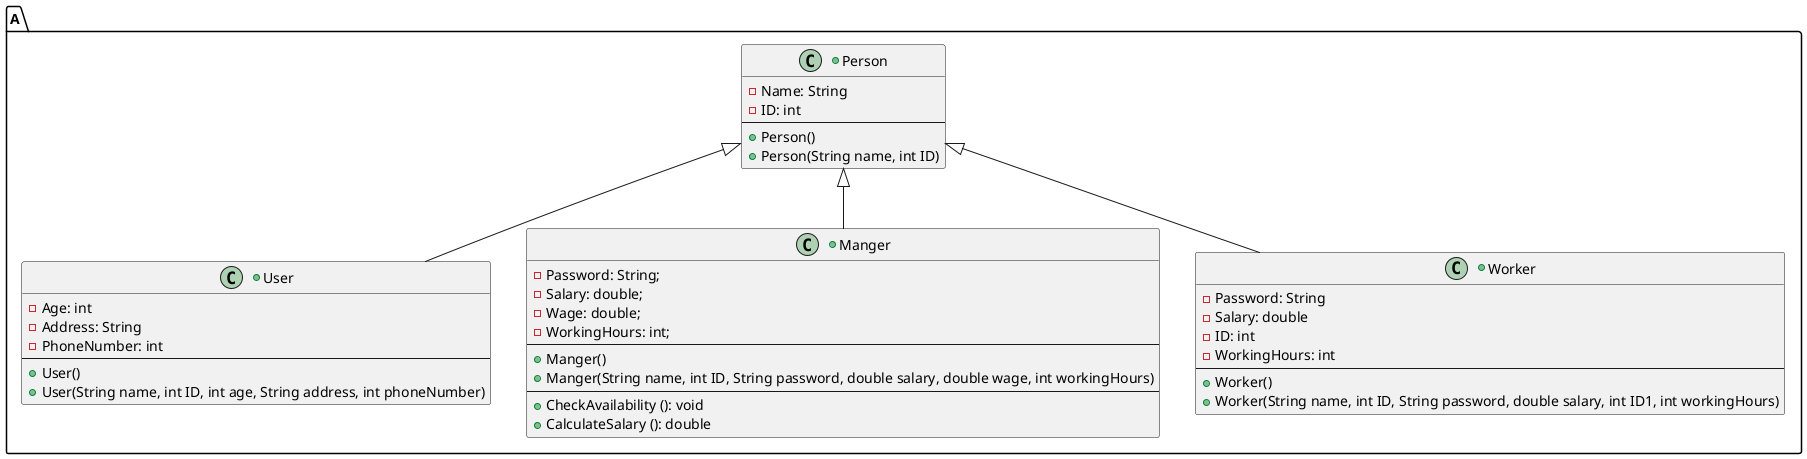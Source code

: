 @startuml
    package "A" {
    +class Person{
        -Name: String
        -ID: int
        --
        +Person()
        +Person(String name, int ID)
    }
    +class User extends Person{
            -Age: int
            -Address: String
            -PhoneNumber: int
            --
            +User()
            +User(String name, int ID, int age, String address, int phoneNumber)
    }

    +class Manger extends Person{
        -Password: String;
        -Salary: double;
        -Wage: double;
        -WorkingHours: int;
        --
        +Manger()
        +Manger(String name, int ID, String password, double salary, double wage, int workingHours)
        --
        +CheckAvailability (): void
        +CalculateSalary (): double
    }

    +class Worker extends Person{
        -Password: String
        -Salary: double
        -ID: int
        -WorkingHours: int
        --
        +Worker()
        +Worker(String name, int ID, String password, double salary, int ID1, int workingHours)
    }
    }

    newpage

    package "B" {
    +class AudioBook extends BookType{
        -Narrator: String
        +AudioBook()
        +AudioBook(String title, String author, String publisher, double price, String genre, int noOfPages, String narrator)
    }

    +class Book extends BookType{
        -CoverType: String
        +Book()
        +Book(String title, String author, String publisher, double price, String genre, int noOfPages, String coverType)
    }

    +class BookType {
        -Title: String
        -Author: String
        -Publisher: String
        -price: double
        -Genre: String
        -NoOfPages: int
        --
        +BookType()
        +BookType(String title, String author, String publisher, double price, String genre, int noOfPages)

    }}
}
    newpage

    package "C" {
    interface PaymentMethod {
        Pay(double amount): void
    }
    +class Cash implements PaymentMethod{
        public Cash()
        --
        +Pay(double amount): void
    }

    +class CreditCard implements PaymentMethod{
        -CardNumber: String
        --
        +CreditCard()
        +CreditCard(String cardNumber)
        +Pay(double amount):void
    }


    newpage

    package "D"{
    +class ShoppingCart {
        -BookList: ArrayList<Book>
        -BookPrice: double
        -AudioBookList: ArrayList<AudioBook>
        -AudioBookPrice: double
        -Total: double
        --
        +ShoppingCart()
        --
        -addBook (Book): void
        -removeBook (Book): void
        -addAudioBook (AudioBook): void
        -removeAudioBook (AudioBook): void
        -Checkout (): double
        -payAmount (PaymentMethod): void
    }
    }

    newpage

    package "E"{
    abstract class PromoCode {
        -PromoCodes: Map<String, Integer>
        -AddCode(String code, int percentage): void
        -GetCode(String code): boolean
    }
    }
@enduml